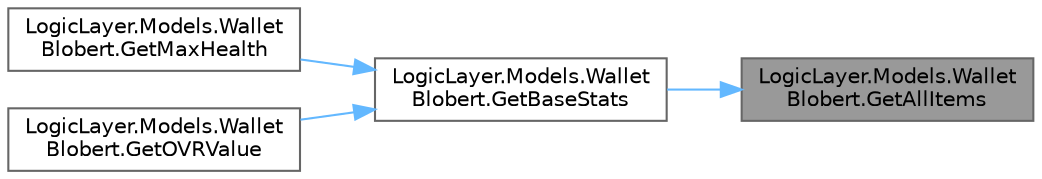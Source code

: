 digraph "LogicLayer.Models.WalletBlobert.GetAllItems"
{
 // LATEX_PDF_SIZE
  bgcolor="transparent";
  edge [fontname=Helvetica,fontsize=10,labelfontname=Helvetica,labelfontsize=10];
  node [fontname=Helvetica,fontsize=10,shape=box,height=0.2,width=0.4];
  rankdir="RL";
  Node1 [id="Node000001",label="LogicLayer.Models.Wallet\lBlobert.GetAllItems",height=0.2,width=0.4,color="gray40", fillcolor="grey60", style="filled", fontcolor="black",tooltip="Retrieves all items associated with the Blobert."];
  Node1 -> Node2 [id="edge1_Node000001_Node000002",dir="back",color="steelblue1",style="solid",tooltip=" "];
  Node2 [id="Node000002",label="LogicLayer.Models.Wallet\lBlobert.GetBaseStats",height=0.2,width=0.4,color="grey40", fillcolor="white", style="filled",URL="$class_logic_layer_1_1_models_1_1_wallet_blobert.html#a25d78c5b74f162e5a2f7ee291e21bb7f",tooltip="Retrieves the base stats of the Blobert."];
  Node2 -> Node3 [id="edge2_Node000002_Node000003",dir="back",color="steelblue1",style="solid",tooltip=" "];
  Node3 [id="Node000003",label="LogicLayer.Models.Wallet\lBlobert.GetMaxHealth",height=0.2,width=0.4,color="grey40", fillcolor="white", style="filled",URL="$class_logic_layer_1_1_models_1_1_wallet_blobert.html#a0679e5696e427d9371a529b6c6a56f71",tooltip="Retrieves the maximum health of the Blobert based on the stats."];
  Node2 -> Node4 [id="edge3_Node000002_Node000004",dir="back",color="steelblue1",style="solid",tooltip=" "];
  Node4 [id="Node000004",label="LogicLayer.Models.Wallet\lBlobert.GetOVRValue",height=0.2,width=0.4,color="grey40", fillcolor="white", style="filled",URL="$class_logic_layer_1_1_models_1_1_wallet_blobert.html#a51bf987061a70c76b456c5cdc674f97a",tooltip="Calculate the OVR Value of the Blobert Based on its stats."];
}

